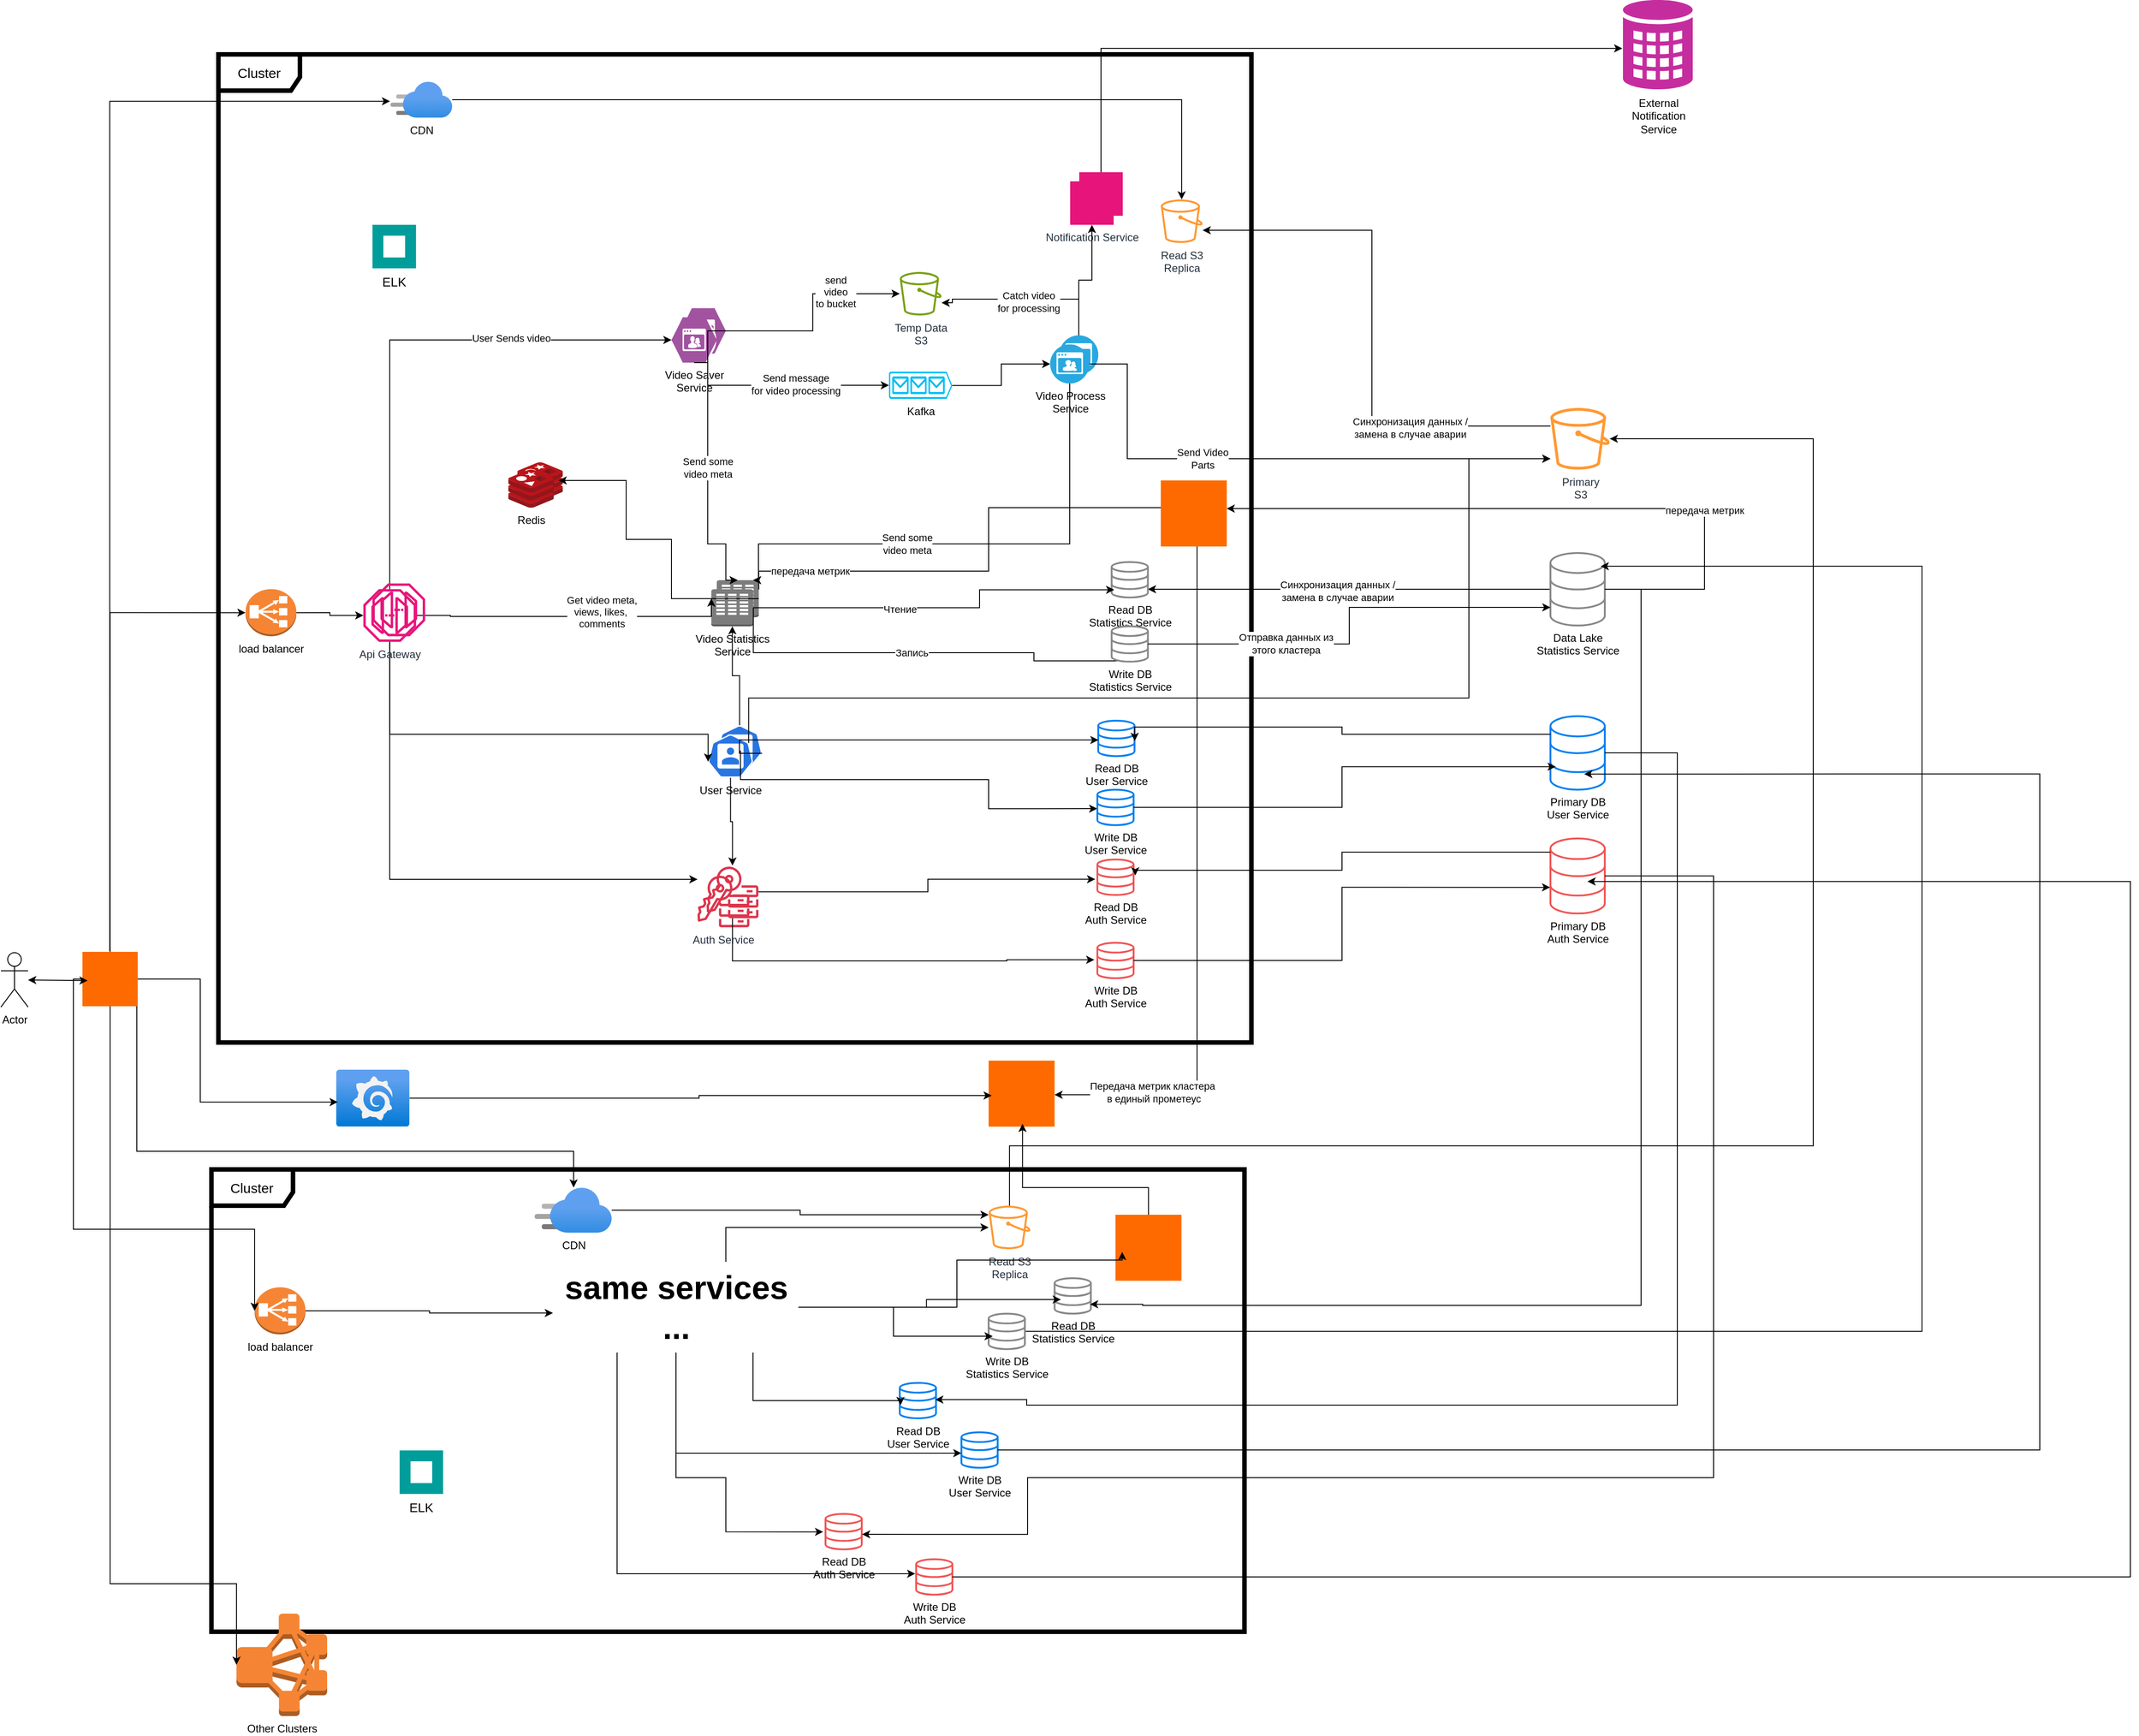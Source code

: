 <mxfile version="28.0.7">
  <diagram name="Страница — 1" id="zVwfzDORoOM-FTjkSdzJ">
    <mxGraphModel dx="2469" dy="2402" grid="1" gridSize="10" guides="1" tooltips="1" connect="1" arrows="1" fold="1" page="1" pageScale="1" pageWidth="827" pageHeight="1169" math="0" shadow="0">
      <root>
        <mxCell id="0" />
        <mxCell id="1" parent="0" />
        <mxCell id="ivQptXM1TXExOYF5JyEC-1" value="Actor" style="shape=umlActor;verticalLabelPosition=bottom;verticalAlign=top;html=1;outlineConnect=0;" parent="1" vertex="1">
          <mxGeometry x="-260" y="820.92" width="30" height="60" as="geometry" />
        </mxCell>
        <mxCell id="6tGMRK2spo7_5NMBX7Hg-120" style="edgeStyle=orthogonalEdgeStyle;rounded=0;orthogonalLoop=1;jettySize=auto;html=1;" parent="1" source="ivQptXM1TXExOYF5JyEC-2" target="6tGMRK2spo7_5NMBX7Hg-119" edge="1">
          <mxGeometry relative="1" as="geometry">
            <Array as="points">
              <mxPoint x="-110" y="1040" />
              <mxPoint x="372" y="1040" />
            </Array>
          </mxGeometry>
        </mxCell>
        <mxCell id="ivQptXM1TXExOYF5JyEC-2" value="" style="points=[];aspect=fixed;html=1;align=center;shadow=0;dashed=0;fillColor=#FF6A00;strokeColor=none;shape=mxgraph.alibaba_cloud.dns_domain_name_system;" parent="1" vertex="1">
          <mxGeometry x="-170" y="820" width="60.98" height="60" as="geometry" />
        </mxCell>
        <mxCell id="ivQptXM1TXExOYF5JyEC-3" value="" style="endArrow=classic;startArrow=classic;html=1;rounded=0;entryX=0.094;entryY=0.529;entryDx=0;entryDy=0;entryPerimeter=0;" parent="1" source="ivQptXM1TXExOYF5JyEC-1" target="ivQptXM1TXExOYF5JyEC-2" edge="1">
          <mxGeometry width="50" height="50" relative="1" as="geometry">
            <mxPoint x="252" y="919.09" as="sourcePoint" />
            <mxPoint x="302" y="869.09" as="targetPoint" />
          </mxGeometry>
        </mxCell>
        <mxCell id="ivQptXM1TXExOYF5JyEC-10" value="" style="group" parent="1" vertex="1" connectable="0">
          <mxGeometry x="480" y="110" width="60" height="60" as="geometry" />
        </mxCell>
        <mxCell id="ivQptXM1TXExOYF5JyEC-8" value="" style="verticalLabelPosition=bottom;sketch=0;html=1;fillColor=#A153A0;strokeColor=#ffffff;verticalAlign=top;align=center;points=[[0,0.5,0],[0.125,0.25,0],[0.25,0,0],[0.5,0,0],[0.75,0,0],[0.875,0.25,0],[1,0.5,0],[0.875,0.75,0],[0.75,1,0],[0.5,1,0],[0.125,0.75,0]];pointerEvents=1;shape=mxgraph.cisco_safe.compositeIcon;bgIcon=ellipse;resIcon=mxgraph.cisco_safe.design.video_endpoint;container=0;" parent="ivQptXM1TXExOYF5JyEC-10" vertex="1">
          <mxGeometry x="10" width="50" height="50" as="geometry" />
        </mxCell>
        <mxCell id="ivQptXM1TXExOYF5JyEC-6" value="Video Saver&lt;div&gt;Service&lt;/div&gt;" style="verticalLabelPosition=bottom;sketch=0;html=1;fillColor=#A153A0;strokeColor=#ffffff;verticalAlign=top;align=center;points=[[0,0.5,0],[0.125,0.25,0],[0.25,0,0],[0.5,0,0],[0.75,0,0],[0.875,0.25,0],[1,0.5,0],[0.875,0.75,0],[0.75,1,0],[0.5,1,0],[0.125,0.75,0]];pointerEvents=1;shape=mxgraph.cisco_safe.compositeIcon;bgIcon=ellipse;resIcon=mxgraph.cisco_safe.design.video_endpoint;container=0;" parent="ivQptXM1TXExOYF5JyEC-10" vertex="1">
          <mxGeometry y="10" width="50" height="50" as="geometry" />
        </mxCell>
        <mxCell id="ivQptXM1TXExOYF5JyEC-11" value="Temp Data&lt;div&gt;S3&lt;/div&gt;" style="sketch=0;outlineConnect=0;fontColor=#232F3E;gradientColor=none;fillColor=#7AA116;strokeColor=none;dashed=0;verticalLabelPosition=bottom;verticalAlign=top;align=center;html=1;fontSize=12;fontStyle=0;aspect=fixed;pointerEvents=1;shape=mxgraph.aws4.bucket;" parent="1" vertex="1">
          <mxGeometry x="731.92" y="70" width="46.15" height="48" as="geometry" />
        </mxCell>
        <mxCell id="ivQptXM1TXExOYF5JyEC-12" style="edgeStyle=orthogonalEdgeStyle;rounded=0;orthogonalLoop=1;jettySize=auto;html=1;entryX=0;entryY=0.5;entryDx=0;entryDy=0;entryPerimeter=0;" parent="1" source="6tGMRK2spo7_5NMBX7Hg-89" target="ivQptXM1TXExOYF5JyEC-6" edge="1">
          <mxGeometry relative="1" as="geometry">
            <Array as="points">
              <mxPoint x="169" y="145" />
            </Array>
          </mxGeometry>
        </mxCell>
        <mxCell id="6tGMRK2spo7_5NMBX7Hg-35" value="User Sends video" style="edgeLabel;html=1;align=center;verticalAlign=middle;resizable=0;points=[];" parent="ivQptXM1TXExOYF5JyEC-12" vertex="1" connectable="0">
          <mxGeometry x="0.393" y="2" relative="1" as="geometry">
            <mxPoint as="offset" />
          </mxGeometry>
        </mxCell>
        <mxCell id="ivQptXM1TXExOYF5JyEC-14" style="edgeStyle=orthogonalEdgeStyle;rounded=0;orthogonalLoop=1;jettySize=auto;html=1;exitX=1;exitY=0.5;exitDx=0;exitDy=0;exitPerimeter=0;" parent="1" source="ivQptXM1TXExOYF5JyEC-8" target="ivQptXM1TXExOYF5JyEC-11" edge="1">
          <mxGeometry relative="1" as="geometry" />
        </mxCell>
        <mxCell id="6tGMRK2spo7_5NMBX7Hg-36" value="send&lt;div&gt;video&lt;/div&gt;&lt;div&gt;to bucket&lt;/div&gt;" style="edgeLabel;html=1;align=center;verticalAlign=middle;resizable=0;points=[];" parent="ivQptXM1TXExOYF5JyEC-14" vertex="1" connectable="0">
          <mxGeometry x="0.387" y="2" relative="1" as="geometry">
            <mxPoint as="offset" />
          </mxGeometry>
        </mxCell>
        <mxCell id="6tGMRK2spo7_5NMBX7Hg-21" value="" style="edgeStyle=orthogonalEdgeStyle;rounded=0;orthogonalLoop=1;jettySize=auto;html=1;" parent="1" source="ivQptXM1TXExOYF5JyEC-15" target="ivQptXM1TXExOYF5JyEC-33" edge="1">
          <mxGeometry relative="1" as="geometry" />
        </mxCell>
        <mxCell id="ivQptXM1TXExOYF5JyEC-15" value="CDN" style="image;aspect=fixed;html=1;points=[];align=center;fontSize=12;image=img/lib/azure2/networking/CDN_Profiles.svg;" parent="1" vertex="1">
          <mxGeometry x="170" y="-140" width="68" height="40" as="geometry" />
        </mxCell>
        <mxCell id="ivQptXM1TXExOYF5JyEC-23" value="" style="group" parent="1" vertex="1" connectable="0">
          <mxGeometry x="898" y="140" width="53" height="53" as="geometry" />
        </mxCell>
        <mxCell id="ivQptXM1TXExOYF5JyEC-21" value="" style="fillColor=#28A8E0;verticalLabelPosition=bottom;sketch=0;html=1;strokeColor=#ffffff;verticalAlign=top;align=center;points=[[0.145,0.145,0],[0.5,0,0],[0.855,0.145,0],[1,0.5,0],[0.855,0.855,0],[0.5,1,0],[0.145,0.855,0],[0,0.5,0]];pointerEvents=1;shape=mxgraph.cisco_safe.compositeIcon;bgIcon=ellipse;resIcon=mxgraph.cisco_safe.capability.video;" parent="ivQptXM1TXExOYF5JyEC-23" vertex="1">
          <mxGeometry x="10" width="43" height="43" as="geometry" />
        </mxCell>
        <mxCell id="ivQptXM1TXExOYF5JyEC-22" value="Video Process&lt;div&gt;Service&lt;/div&gt;" style="fillColor=#28A8E0;verticalLabelPosition=bottom;sketch=0;html=1;strokeColor=#ffffff;verticalAlign=top;align=center;points=[[0.145,0.145,0],[0.5,0,0],[0.855,0.145,0],[1,0.5,0],[0.855,0.855,0],[0.5,1,0],[0.145,0.855,0],[0,0.5,0]];pointerEvents=1;shape=mxgraph.cisco_safe.compositeIcon;bgIcon=ellipse;resIcon=mxgraph.cisco_safe.capability.video;" parent="ivQptXM1TXExOYF5JyEC-23" vertex="1">
          <mxGeometry y="10" width="43" height="43" as="geometry" />
        </mxCell>
        <mxCell id="ivQptXM1TXExOYF5JyEC-24" style="edgeStyle=orthogonalEdgeStyle;rounded=0;orthogonalLoop=1;jettySize=auto;html=1;exitX=0.5;exitY=0;exitDx=0;exitDy=0;exitPerimeter=0;" parent="1" source="ivQptXM1TXExOYF5JyEC-21" target="ivQptXM1TXExOYF5JyEC-11" edge="1">
          <mxGeometry relative="1" as="geometry">
            <Array as="points">
              <mxPoint x="930" y="100" />
              <mxPoint x="790" y="100" />
              <mxPoint x="790" y="104" />
            </Array>
          </mxGeometry>
        </mxCell>
        <mxCell id="6tGMRK2spo7_5NMBX7Hg-39" value="Catch video&lt;div&gt;for processing&lt;/div&gt;" style="edgeLabel;html=1;align=center;verticalAlign=middle;resizable=0;points=[];" parent="ivQptXM1TXExOYF5JyEC-24" vertex="1" connectable="0">
          <mxGeometry x="0.022" y="3" relative="1" as="geometry">
            <mxPoint x="4" as="offset" />
          </mxGeometry>
        </mxCell>
        <mxCell id="ivQptXM1TXExOYF5JyEC-30" value="Kafka" style="verticalLabelPosition=bottom;html=1;verticalAlign=top;align=center;strokeColor=none;fillColor=#00BEF2;shape=mxgraph.azure.queue_generic;pointerEvents=1;" parent="1" vertex="1">
          <mxGeometry x="720" y="180" width="70" height="30" as="geometry" />
        </mxCell>
        <mxCell id="ivQptXM1TXExOYF5JyEC-31" style="edgeStyle=orthogonalEdgeStyle;rounded=0;orthogonalLoop=1;jettySize=auto;html=1;exitX=1;exitY=0.5;exitDx=0;exitDy=0;exitPerimeter=0;entryX=0;entryY=0.5;entryDx=0;entryDy=0;entryPerimeter=0;" parent="1" source="ivQptXM1TXExOYF5JyEC-8" target="ivQptXM1TXExOYF5JyEC-30" edge="1">
          <mxGeometry relative="1" as="geometry">
            <Array as="points">
              <mxPoint x="520" y="135" />
              <mxPoint x="520" y="195" />
            </Array>
          </mxGeometry>
        </mxCell>
        <mxCell id="6tGMRK2spo7_5NMBX7Hg-38" value="Send message&lt;div&gt;for video processing&lt;/div&gt;" style="edgeLabel;html=1;align=center;verticalAlign=middle;resizable=0;points=[];" parent="ivQptXM1TXExOYF5JyEC-31" vertex="1" connectable="0">
          <mxGeometry x="0.265" y="1" relative="1" as="geometry">
            <mxPoint as="offset" />
          </mxGeometry>
        </mxCell>
        <mxCell id="6tGMRK2spo7_5NMBX7Hg-4" value="" style="edgeStyle=orthogonalEdgeStyle;rounded=0;orthogonalLoop=1;jettySize=auto;html=1;" parent="1" source="ivQptXM1TXExOYF5JyEC-25" target="ivQptXM1TXExOYF5JyEC-33" edge="1">
          <mxGeometry relative="1" as="geometry">
            <Array as="points">
              <mxPoint x="1253" y="240" />
              <mxPoint x="1253" y="24" />
            </Array>
          </mxGeometry>
        </mxCell>
        <mxCell id="6tGMRK2spo7_5NMBX7Hg-61" value="Синхронизация данных /&lt;div&gt;замена в случае аварии&lt;/div&gt;" style="edgeLabel;html=1;align=center;verticalAlign=middle;resizable=0;points=[];" parent="6tGMRK2spo7_5NMBX7Hg-4" vertex="1" connectable="0">
          <mxGeometry x="-0.481" y="2" relative="1" as="geometry">
            <mxPoint as="offset" />
          </mxGeometry>
        </mxCell>
        <mxCell id="ivQptXM1TXExOYF5JyEC-25" value="Primary&lt;div&gt;S3&lt;/div&gt;" style="sketch=0;outlineConnect=0;fontColor=#232F3E;gradientColor=none;fillColor=#FF9933;strokeColor=none;dashed=0;verticalLabelPosition=bottom;verticalAlign=top;align=center;html=1;fontSize=12;fontStyle=0;aspect=fixed;pointerEvents=1;shape=mxgraph.aws4.bucket;" parent="1" vertex="1">
          <mxGeometry x="1450" y="220" width="65.38" height="68" as="geometry" />
        </mxCell>
        <mxCell id="6tGMRK2spo7_5NMBX7Hg-2" style="edgeStyle=orthogonalEdgeStyle;rounded=0;orthogonalLoop=1;jettySize=auto;html=1;exitX=1;exitY=0.5;exitDx=0;exitDy=0;exitPerimeter=0;" parent="1" source="ivQptXM1TXExOYF5JyEC-22" target="ivQptXM1TXExOYF5JyEC-25" edge="1">
          <mxGeometry relative="1" as="geometry">
            <Array as="points">
              <mxPoint x="983" y="172" />
              <mxPoint x="983" y="276" />
            </Array>
          </mxGeometry>
        </mxCell>
        <mxCell id="6tGMRK2spo7_5NMBX7Hg-56" value="Send Video&lt;div&gt;Parts&lt;/div&gt;" style="edgeLabel;html=1;align=center;verticalAlign=middle;resizable=0;points=[];" parent="6tGMRK2spo7_5NMBX7Hg-2" vertex="1" connectable="0">
          <mxGeometry x="-0.252" y="-1" relative="1" as="geometry">
            <mxPoint y="-1" as="offset" />
          </mxGeometry>
        </mxCell>
        <mxCell id="ivQptXM1TXExOYF5JyEC-33" value="Read S3&lt;div&gt;Replica&lt;/div&gt;" style="sketch=0;outlineConnect=0;fontColor=#232F3E;gradientColor=none;fillColor=#FF9933;strokeColor=none;dashed=0;verticalLabelPosition=bottom;verticalAlign=top;align=center;html=1;fontSize=12;fontStyle=0;aspect=fixed;pointerEvents=1;shape=mxgraph.aws4.bucket;" parent="1" vertex="1">
          <mxGeometry x="1020.0" y="-9.999" width="46.15" height="48" as="geometry" />
        </mxCell>
        <mxCell id="6tGMRK2spo7_5NMBX7Hg-34" style="edgeStyle=orthogonalEdgeStyle;rounded=0;orthogonalLoop=1;jettySize=auto;html=1;" parent="1" source="6tGMRK2spo7_5NMBX7Hg-89" target="6tGMRK2spo7_5NMBX7Hg-31" edge="1">
          <mxGeometry relative="1" as="geometry">
            <Array as="points">
              <mxPoint x="169" y="740" />
            </Array>
          </mxGeometry>
        </mxCell>
        <mxCell id="6tGMRK2spo7_5NMBX7Hg-93" style="edgeStyle=orthogonalEdgeStyle;rounded=0;orthogonalLoop=1;jettySize=auto;html=1;exitX=1;exitY=0.5;exitDx=0;exitDy=0;exitPerimeter=0;" parent="1" source="ivQptXM1TXExOYF5JyEC-4" target="6tGMRK2spo7_5NMBX7Hg-89" edge="1">
          <mxGeometry relative="1" as="geometry" />
        </mxCell>
        <mxCell id="ivQptXM1TXExOYF5JyEC-4" value="load balancer" style="outlineConnect=0;dashed=0;verticalLabelPosition=bottom;verticalAlign=top;align=center;html=1;shape=mxgraph.aws3.classic_load_balancer;fillColor=#F58534;gradientColor=none;" parent="1" vertex="1">
          <mxGeometry x="10" y="419.83" width="56.06" height="52" as="geometry" />
        </mxCell>
        <mxCell id="6tGMRK2spo7_5NMBX7Hg-10" value="" style="group" parent="1" vertex="1" connectable="0">
          <mxGeometry x="524.01" y="410" width="52.33" height="50.82" as="geometry" />
        </mxCell>
        <mxCell id="6tGMRK2spo7_5NMBX7Hg-9" value="" style="outlineConnect=0;dashed=0;verticalLabelPosition=bottom;verticalAlign=top;align=center;html=1;shape=mxgraph.aws3.corporate_data_center;fillColor=#7D7C7C;gradientColor=none;" parent="6tGMRK2spo7_5NMBX7Hg-10" vertex="1">
          <mxGeometry x="6" width="46.33" height="40.82" as="geometry" />
        </mxCell>
        <mxCell id="6tGMRK2spo7_5NMBX7Hg-8" value="Video Statistics&lt;div&gt;Service&lt;/div&gt;" style="outlineConnect=0;dashed=0;verticalLabelPosition=bottom;verticalAlign=top;align=center;html=1;shape=mxgraph.aws3.corporate_data_center;fillColor=#7D7C7C;gradientColor=none;" parent="6tGMRK2spo7_5NMBX7Hg-10" vertex="1">
          <mxGeometry y="10" width="46.33" height="40.82" as="geometry" />
        </mxCell>
        <mxCell id="6tGMRK2spo7_5NMBX7Hg-14" value="" style="group" parent="1" vertex="1" connectable="0">
          <mxGeometry x="920" y="-40" width="58" height="58" as="geometry" />
        </mxCell>
        <mxCell id="6tGMRK2spo7_5NMBX7Hg-13" value="" style="sketch=0;points=[[0,0,0],[0.25,0,0],[0.5,0,0],[0.75,0,0],[1,0,0],[0,1,0],[0.25,1,0],[0.5,1,0],[0.75,1,0],[1,1,0],[0,0.25,0],[0,0.5,0],[0,0.75,0],[1,0.25,0],[1,0.5,0],[1,0.75,0]];points=[[0,0,0],[0.25,0,0],[0.5,0,0],[0.75,0,0],[1,0,0],[0,1,0],[0.25,1,0],[0.5,1,0],[0.75,1,0],[1,1,0],[0,0.25,0],[0,0.5,0],[0,0.75,0],[1,0.25,0],[1,0.5,0],[1,0.75,0]];outlineConnect=0;fontColor=#232F3E;fillColor=#E7157B;strokeColor=#ffffff;dashed=0;verticalLabelPosition=bottom;verticalAlign=top;align=center;html=1;fontSize=12;fontStyle=0;aspect=fixed;shape=mxgraph.aws4.resourceIcon;resIcon=mxgraph.aws4.user_notifications;" parent="6tGMRK2spo7_5NMBX7Hg-14" vertex="1">
          <mxGeometry x="10" width="48" height="48" as="geometry" />
        </mxCell>
        <mxCell id="6tGMRK2spo7_5NMBX7Hg-11" value="Notification Service" style="sketch=0;points=[[0,0,0],[0.25,0,0],[0.5,0,0],[0.75,0,0],[1,0,0],[0,1,0],[0.25,1,0],[0.5,1,0],[0.75,1,0],[1,1,0],[0,0.25,0],[0,0.5,0],[0,0.75,0],[1,0.25,0],[1,0.5,0],[1,0.75,0]];points=[[0,0,0],[0.25,0,0],[0.5,0,0],[0.75,0,0],[1,0,0],[0,1,0],[0.25,1,0],[0.5,1,0],[0.75,1,0],[1,1,0],[0,0.25,0],[0,0.5,0],[0,0.75,0],[1,0.25,0],[1,0.5,0],[1,0.75,0]];outlineConnect=0;fontColor=#232F3E;fillColor=#E7157B;strokeColor=#ffffff;dashed=0;verticalLabelPosition=bottom;verticalAlign=top;align=center;html=1;fontSize=12;fontStyle=0;aspect=fixed;shape=mxgraph.aws4.resourceIcon;resIcon=mxgraph.aws4.user_notifications;" parent="6tGMRK2spo7_5NMBX7Hg-14" vertex="1">
          <mxGeometry y="10" width="48" height="48" as="geometry" />
        </mxCell>
        <mxCell id="6tGMRK2spo7_5NMBX7Hg-17" value="" style="group" parent="1" vertex="1" connectable="0">
          <mxGeometry x="520.17" y="570" width="60" height="58" as="geometry" />
        </mxCell>
        <mxCell id="6tGMRK2spo7_5NMBX7Hg-15" value="" style="aspect=fixed;sketch=0;html=1;dashed=0;whitespace=wrap;verticalLabelPosition=bottom;verticalAlign=top;fillColor=#2875E2;strokeColor=#ffffff;points=[[0.005,0.63,0],[0.1,0.2,0],[0.9,0.2,0],[0.5,0,0],[0.995,0.63,0],[0.72,0.99,0],[0.5,1,0],[0.28,0.99,0]];shape=mxgraph.kubernetes.icon2;prIcon=user" parent="6tGMRK2spo7_5NMBX7Hg-17" vertex="1">
          <mxGeometry x="10" width="50" height="48" as="geometry" />
        </mxCell>
        <mxCell id="6tGMRK2spo7_5NMBX7Hg-16" value="User Service" style="aspect=fixed;sketch=0;html=1;dashed=0;whitespace=wrap;verticalLabelPosition=bottom;verticalAlign=top;fillColor=#2875E2;strokeColor=#ffffff;points=[[0.005,0.63,0],[0.1,0.2,0],[0.9,0.2,0],[0.5,0,0],[0.995,0.63,0],[0.72,0.99,0],[0.5,1,0],[0.28,0.99,0]];shape=mxgraph.kubernetes.icon2;prIcon=user" parent="6tGMRK2spo7_5NMBX7Hg-17" vertex="1">
          <mxGeometry y="10" width="50" height="48" as="geometry" />
        </mxCell>
        <mxCell id="6tGMRK2spo7_5NMBX7Hg-18" style="edgeStyle=orthogonalEdgeStyle;rounded=0;orthogonalLoop=1;jettySize=auto;html=1;entryX=0;entryY=0.25;entryDx=0;entryDy=0;entryPerimeter=0;" parent="1" source="6tGMRK2spo7_5NMBX7Hg-89" target="6tGMRK2spo7_5NMBX7Hg-8" edge="1">
          <mxGeometry relative="1" as="geometry">
            <mxPoint x="200" y="390" as="sourcePoint" />
            <mxPoint x="508.34" y="378.9" as="targetPoint" />
            <Array as="points">
              <mxPoint x="236" y="449" />
              <mxPoint x="236" y="450" />
              <mxPoint x="524" y="450" />
            </Array>
          </mxGeometry>
        </mxCell>
        <mxCell id="6tGMRK2spo7_5NMBX7Hg-41" value="Get video meta,&lt;div&gt;views,&amp;nbsp;&lt;span style=&quot;background-color: light-dark(#ffffff, var(--ge-dark-color, #121212)); color: light-dark(rgb(0, 0, 0), rgb(255, 255, 255));&quot;&gt;likes,&amp;nbsp;&lt;/span&gt;&lt;/div&gt;&lt;div&gt;&lt;span style=&quot;background-color: light-dark(#ffffff, var(--ge-dark-color, #121212)); color: light-dark(rgb(0, 0, 0), rgb(255, 255, 255));&quot;&gt;comments&lt;/span&gt;&lt;/div&gt;" style="edgeLabel;html=1;align=center;verticalAlign=middle;resizable=0;points=[];" parent="6tGMRK2spo7_5NMBX7Hg-18" vertex="1" connectable="0">
          <mxGeometry x="-0.439" relative="1" as="geometry">
            <mxPoint x="108" y="-5" as="offset" />
          </mxGeometry>
        </mxCell>
        <mxCell id="6tGMRK2spo7_5NMBX7Hg-28" style="edgeStyle=orthogonalEdgeStyle;rounded=0;orthogonalLoop=1;jettySize=auto;html=1;exitX=0.5;exitY=1;exitDx=0;exitDy=0;exitPerimeter=0;entryX=0.5;entryY=0;entryDx=0;entryDy=0;entryPerimeter=0;" parent="1" source="ivQptXM1TXExOYF5JyEC-6" target="6tGMRK2spo7_5NMBX7Hg-9" edge="1">
          <mxGeometry relative="1" as="geometry">
            <Array as="points">
              <mxPoint x="520" y="170" />
              <mxPoint x="520" y="370" />
              <mxPoint x="540" y="370" />
              <mxPoint x="540" y="410" />
            </Array>
          </mxGeometry>
        </mxCell>
        <mxCell id="6tGMRK2spo7_5NMBX7Hg-40" value="Send some&lt;div&gt;video meta&lt;/div&gt;" style="edgeLabel;html=1;align=center;verticalAlign=middle;resizable=0;points=[];" parent="6tGMRK2spo7_5NMBX7Hg-28" vertex="1" connectable="0">
          <mxGeometry x="-0.09" relative="1" as="geometry">
            <mxPoint as="offset" />
          </mxGeometry>
        </mxCell>
        <mxCell id="6tGMRK2spo7_5NMBX7Hg-29" value="Send some&lt;div&gt;video meta&lt;/div&gt;" style="edgeStyle=orthogonalEdgeStyle;rounded=0;orthogonalLoop=1;jettySize=auto;html=1;exitX=0.5;exitY=1;exitDx=0;exitDy=0;exitPerimeter=0;" parent="1" source="ivQptXM1TXExOYF5JyEC-22" edge="1">
          <mxGeometry x="0.259" relative="1" as="geometry">
            <mxPoint x="570" y="410" as="targetPoint" />
            <Array as="points">
              <mxPoint x="920" y="370" />
              <mxPoint x="576" y="370" />
              <mxPoint x="576" y="410" />
            </Array>
            <mxPoint as="offset" />
          </mxGeometry>
        </mxCell>
        <mxCell id="6tGMRK2spo7_5NMBX7Hg-33" value="" style="group" parent="1" vertex="1" connectable="0">
          <mxGeometry x="508.34" y="724.82" width="68" height="68" as="geometry" />
        </mxCell>
        <mxCell id="6tGMRK2spo7_5NMBX7Hg-32" value="" style="sketch=0;outlineConnect=0;fontColor=#232F3E;gradientColor=none;fillColor=#DD344C;strokeColor=none;dashed=0;verticalLabelPosition=bottom;verticalAlign=top;align=center;html=1;fontSize=12;fontStyle=0;aspect=fixed;pointerEvents=1;shape=mxgraph.aws4.key_management_service_external_key_store;" parent="6tGMRK2spo7_5NMBX7Hg-33" vertex="1">
          <mxGeometry x="10" width="58" height="58" as="geometry" />
        </mxCell>
        <mxCell id="6tGMRK2spo7_5NMBX7Hg-31" value="Auth Service" style="sketch=0;outlineConnect=0;fontColor=#232F3E;gradientColor=none;fillColor=#DD344C;strokeColor=none;dashed=0;verticalLabelPosition=bottom;verticalAlign=top;align=center;html=1;fontSize=12;fontStyle=0;aspect=fixed;pointerEvents=1;shape=mxgraph.aws4.key_management_service_external_key_store;" parent="6tGMRK2spo7_5NMBX7Hg-33" vertex="1">
          <mxGeometry y="10" width="58" height="58" as="geometry" />
        </mxCell>
        <mxCell id="6tGMRK2spo7_5NMBX7Hg-37" style="edgeStyle=orthogonalEdgeStyle;rounded=0;orthogonalLoop=1;jettySize=auto;html=1;exitX=1;exitY=0.51;exitDx=0;exitDy=0;exitPerimeter=0;entryX=0;entryY=0.5;entryDx=0;entryDy=0;entryPerimeter=0;" parent="1" source="ivQptXM1TXExOYF5JyEC-30" target="ivQptXM1TXExOYF5JyEC-22" edge="1">
          <mxGeometry relative="1" as="geometry" />
        </mxCell>
        <mxCell id="6tGMRK2spo7_5NMBX7Hg-45" value="" style="group" parent="1" vertex="1" connectable="0">
          <mxGeometry x="300.0" y="280" width="60" height="50" as="geometry" />
        </mxCell>
        <mxCell id="6tGMRK2spo7_5NMBX7Hg-43" value="" style="image;sketch=0;aspect=fixed;html=1;points=[];align=center;fontSize=12;image=img/lib/mscae/Cache_Redis_Product.svg;" parent="6tGMRK2spo7_5NMBX7Hg-45" vertex="1">
          <mxGeometry x="10" width="50" height="42" as="geometry" />
        </mxCell>
        <mxCell id="6tGMRK2spo7_5NMBX7Hg-44" value="Redis" style="image;sketch=0;aspect=fixed;html=1;points=[];align=center;fontSize=12;image=img/lib/mscae/Cache_Redis_Product.svg;" parent="6tGMRK2spo7_5NMBX7Hg-45" vertex="1">
          <mxGeometry y="8" width="50" height="42" as="geometry" />
        </mxCell>
        <mxCell id="6tGMRK2spo7_5NMBX7Hg-46" style="edgeStyle=orthogonalEdgeStyle;rounded=0;orthogonalLoop=1;jettySize=auto;html=1;exitX=1;exitY=0.5;exitDx=0;exitDy=0;exitPerimeter=0;entryX=0.908;entryY=0.482;entryDx=0;entryDy=0;entryPerimeter=0;" parent="1" source="6tGMRK2spo7_5NMBX7Hg-9" target="6tGMRK2spo7_5NMBX7Hg-43" edge="1">
          <mxGeometry relative="1" as="geometry">
            <Array as="points">
              <mxPoint x="480" y="430" />
              <mxPoint x="480" y="365" />
              <mxPoint x="430" y="365" />
              <mxPoint x="430" y="300" />
              <mxPoint x="355" y="300" />
            </Array>
          </mxGeometry>
        </mxCell>
        <mxCell id="6tGMRK2spo7_5NMBX7Hg-48" value="External&lt;div&gt;Notification&lt;/div&gt;&lt;div&gt;Service&lt;/div&gt;" style="sketch=0;html=1;aspect=fixed;strokeColor=none;shadow=0;align=center;fillColor=#C52D9E;verticalAlign=top;labelPosition=center;verticalLabelPosition=bottom;shape=mxgraph.gcp2.external_data_center" parent="1" vertex="1">
          <mxGeometry x="1530" y="-230" width="77" height="100" as="geometry" />
        </mxCell>
        <mxCell id="6tGMRK2spo7_5NMBX7Hg-49" style="edgeStyle=orthogonalEdgeStyle;rounded=0;orthogonalLoop=1;jettySize=auto;html=1;exitX=0.5;exitY=0;exitDx=0;exitDy=0;exitPerimeter=0;entryX=-0.01;entryY=0.534;entryDx=0;entryDy=0;entryPerimeter=0;" parent="1" source="6tGMRK2spo7_5NMBX7Hg-13" target="6tGMRK2spo7_5NMBX7Hg-48" edge="1">
          <mxGeometry relative="1" as="geometry" />
        </mxCell>
        <mxCell id="6tGMRK2spo7_5NMBX7Hg-54" style="edgeStyle=orthogonalEdgeStyle;rounded=0;orthogonalLoop=1;jettySize=auto;html=1;exitX=0.9;exitY=0.2;exitDx=0;exitDy=0;exitPerimeter=0;" parent="1" source="6tGMRK2spo7_5NMBX7Hg-16" target="ivQptXM1TXExOYF5JyEC-25" edge="1">
          <mxGeometry relative="1" as="geometry">
            <Array as="points">
              <mxPoint x="565" y="540" />
              <mxPoint x="1360" y="540" />
              <mxPoint x="1360" y="276" />
            </Array>
          </mxGeometry>
        </mxCell>
        <mxCell id="6tGMRK2spo7_5NMBX7Hg-57" value="Primary DB&lt;div&gt;&lt;span style=&quot;background-color: light-dark(rgb(255, 255, 255), rgb(18, 18, 18)); color: light-dark(rgb(0, 0, 0), rgb(255, 255, 255));&quot;&gt;User Service&lt;/span&gt;&lt;/div&gt;" style="html=1;verticalLabelPosition=bottom;align=center;labelBackgroundColor=#ffffff;verticalAlign=top;strokeWidth=2;strokeColor=#0080F0;shadow=0;dashed=0;shape=mxgraph.ios7.icons.data;" parent="1" vertex="1">
          <mxGeometry x="1450" y="560" width="60" height="81.1" as="geometry" />
        </mxCell>
        <mxCell id="6tGMRK2spo7_5NMBX7Hg-60" value="Read DB&lt;div&gt;User Service&lt;/div&gt;" style="html=1;verticalLabelPosition=bottom;align=center;labelBackgroundColor=#ffffff;verticalAlign=top;strokeWidth=2;strokeColor=#0080F0;shadow=0;dashed=0;shape=mxgraph.ios7.icons.data;" parent="1" vertex="1">
          <mxGeometry x="951" y="565" width="40" height="39.1" as="geometry" />
        </mxCell>
        <mxCell id="6tGMRK2spo7_5NMBX7Hg-72" value="" style="edgeStyle=orthogonalEdgeStyle;rounded=0;orthogonalLoop=1;jettySize=auto;html=1;" parent="1" source="6tGMRK2spo7_5NMBX7Hg-64" target="6tGMRK2spo7_5NMBX7Hg-65" edge="1">
          <mxGeometry relative="1" as="geometry">
            <Array as="points">
              <mxPoint x="1340" y="420" />
              <mxPoint x="1340" y="420" />
            </Array>
          </mxGeometry>
        </mxCell>
        <mxCell id="6tGMRK2spo7_5NMBX7Hg-73" value="Синхронизация данных /&lt;div&gt;замена в случае аварии&lt;/div&gt;" style="edgeLabel;html=1;align=center;verticalAlign=middle;resizable=0;points=[];" parent="6tGMRK2spo7_5NMBX7Hg-72" vertex="1" connectable="0">
          <mxGeometry x="0.061" y="2" relative="1" as="geometry">
            <mxPoint as="offset" />
          </mxGeometry>
        </mxCell>
        <mxCell id="6tGMRK2spo7_5NMBX7Hg-64" value="Data Lake&lt;div&gt;Statistics Service&lt;/div&gt;" style="html=1;verticalLabelPosition=bottom;align=center;labelBackgroundColor=#ffffff;verticalAlign=top;strokeWidth=2;strokeColor=#888888;shadow=0;dashed=0;shape=mxgraph.ios7.icons.data;" parent="1" vertex="1">
          <mxGeometry x="1450" y="380" width="60" height="80" as="geometry" />
        </mxCell>
        <mxCell id="6tGMRK2spo7_5NMBX7Hg-65" value="Read DB&lt;div&gt;Statistics Service&lt;/div&gt;" style="html=1;verticalLabelPosition=bottom;align=center;labelBackgroundColor=#ffffff;verticalAlign=top;strokeWidth=2;strokeColor=#888888;shadow=0;dashed=0;shape=mxgraph.ios7.icons.data;" parent="1" vertex="1">
          <mxGeometry x="965.76" y="390" width="40" height="39.1" as="geometry" />
        </mxCell>
        <mxCell id="6tGMRK2spo7_5NMBX7Hg-66" value="Primary DB&lt;div&gt;&lt;span style=&quot;background-color: light-dark(rgb(255, 255, 255), rgb(18, 18, 18)); color: light-dark(rgb(0, 0, 0), rgb(255, 255, 255));&quot;&gt;Auth Service&lt;/span&gt;&lt;/div&gt;" style="html=1;verticalLabelPosition=bottom;align=center;labelBackgroundColor=#ffffff;verticalAlign=top;strokeWidth=2;strokeColor=#F05555;shadow=0;dashed=0;shape=mxgraph.ios7.icons.data;" parent="1" vertex="1">
          <mxGeometry x="1450" y="694.82" width="60" height="82.82" as="geometry" />
        </mxCell>
        <mxCell id="6tGMRK2spo7_5NMBX7Hg-47" style="edgeStyle=orthogonalEdgeStyle;rounded=0;orthogonalLoop=1;jettySize=auto;html=1;exitX=0.5;exitY=1;exitDx=0;exitDy=0;exitPerimeter=0;" parent="1" source="6tGMRK2spo7_5NMBX7Hg-16" target="6tGMRK2spo7_5NMBX7Hg-32" edge="1">
          <mxGeometry relative="1" as="geometry">
            <mxPoint x="555" y="500" as="targetPoint" />
          </mxGeometry>
        </mxCell>
        <mxCell id="6tGMRK2spo7_5NMBX7Hg-70" style="edgeStyle=orthogonalEdgeStyle;rounded=0;orthogonalLoop=1;jettySize=auto;html=1;exitX=1;exitY=0.5;exitDx=0;exitDy=0;exitPerimeter=0;entryX=0.072;entryY=0.783;entryDx=0;entryDy=0;entryPerimeter=0;" parent="1" source="6tGMRK2spo7_5NMBX7Hg-8" target="6tGMRK2spo7_5NMBX7Hg-65" edge="1">
          <mxGeometry relative="1" as="geometry">
            <Array as="points">
              <mxPoint x="820" y="440" />
              <mxPoint x="820" y="421" />
            </Array>
          </mxGeometry>
        </mxCell>
        <mxCell id="6tGMRK2spo7_5NMBX7Hg-74" value="Чтение" style="edgeLabel;html=1;align=center;verticalAlign=middle;resizable=0;points=[];" parent="6tGMRK2spo7_5NMBX7Hg-70" vertex="1" connectable="0">
          <mxGeometry x="-0.23" y="-1" relative="1" as="geometry">
            <mxPoint as="offset" />
          </mxGeometry>
        </mxCell>
        <mxCell id="6tGMRK2spo7_5NMBX7Hg-71" style="edgeStyle=orthogonalEdgeStyle;rounded=0;orthogonalLoop=1;jettySize=auto;html=1;exitX=1;exitY=0.5;exitDx=0;exitDy=0;exitPerimeter=0;entryX=0.344;entryY=0.684;entryDx=0;entryDy=0;entryPerimeter=0;" parent="1" source="6tGMRK2spo7_5NMBX7Hg-8" target="Cl7ddv3Pd11VFtuF2Uvl-21" edge="1">
          <mxGeometry relative="1" as="geometry">
            <Array as="points">
              <mxPoint x="570" y="490" />
              <mxPoint x="880" y="490" />
              <mxPoint x="880" y="499" />
            </Array>
          </mxGeometry>
        </mxCell>
        <mxCell id="6tGMRK2spo7_5NMBX7Hg-75" value="Запись" style="edgeLabel;html=1;align=center;verticalAlign=middle;resizable=0;points=[];" parent="6tGMRK2spo7_5NMBX7Hg-71" vertex="1" connectable="0">
          <mxGeometry x="-0.066" relative="1" as="geometry">
            <mxPoint as="offset" />
          </mxGeometry>
        </mxCell>
        <mxCell id="6tGMRK2spo7_5NMBX7Hg-76" style="edgeStyle=orthogonalEdgeStyle;rounded=0;orthogonalLoop=1;jettySize=auto;html=1;entryX=0.006;entryY=0.545;entryDx=0;entryDy=0;entryPerimeter=0;" parent="1" target="6tGMRK2spo7_5NMBX7Hg-60" edge="1">
          <mxGeometry relative="1" as="geometry">
            <mxPoint x="580" y="601" as="sourcePoint" />
            <Array as="points">
              <mxPoint x="555" y="601" />
            </Array>
          </mxGeometry>
        </mxCell>
        <mxCell id="6tGMRK2spo7_5NMBX7Hg-78" style="edgeStyle=orthogonalEdgeStyle;rounded=0;orthogonalLoop=1;jettySize=auto;html=1;exitX=0.72;exitY=0.99;exitDx=0;exitDy=0;exitPerimeter=0;entryX=-0.003;entryY=0.536;entryDx=0;entryDy=0;entryPerimeter=0;" parent="1" target="Cl7ddv3Pd11VFtuF2Uvl-23" edge="1">
          <mxGeometry relative="1" as="geometry">
            <mxPoint x="556.17" y="598.0" as="sourcePoint" />
            <mxPoint x="1410" y="610" as="targetPoint" />
            <Array as="points">
              <mxPoint x="556" y="630" />
              <mxPoint x="830" y="630" />
              <mxPoint x="830" y="662" />
            </Array>
          </mxGeometry>
        </mxCell>
        <mxCell id="6tGMRK2spo7_5NMBX7Hg-80" style="edgeStyle=orthogonalEdgeStyle;rounded=0;orthogonalLoop=1;jettySize=auto;html=1;entryX=1.006;entryY=0.572;entryDx=0;entryDy=0;entryPerimeter=0;" parent="1" source="6tGMRK2spo7_5NMBX7Hg-57" target="6tGMRK2spo7_5NMBX7Hg-60" edge="1">
          <mxGeometry relative="1" as="geometry">
            <Array as="points">
              <mxPoint x="1220" y="580" />
              <mxPoint x="1220" y="572" />
            </Array>
          </mxGeometry>
        </mxCell>
        <mxCell id="6tGMRK2spo7_5NMBX7Hg-82" value="Read DB&lt;div&gt;&lt;span style=&quot;background-color: light-dark(rgb(255, 255, 255), rgb(18, 18, 18)); color: light-dark(rgb(0, 0, 0), rgb(255, 255, 255));&quot;&gt;Auth Service&lt;/span&gt;&lt;/div&gt;" style="html=1;verticalLabelPosition=bottom;align=center;labelBackgroundColor=#ffffff;verticalAlign=top;strokeWidth=2;strokeColor=#F05555;shadow=0;dashed=0;shape=mxgraph.ios7.icons.data;" parent="1" vertex="1">
          <mxGeometry x="950" y="718.17" width="40" height="39.1" as="geometry" />
        </mxCell>
        <mxCell id="6tGMRK2spo7_5NMBX7Hg-83" style="edgeStyle=orthogonalEdgeStyle;rounded=0;orthogonalLoop=1;jettySize=auto;html=1;entryX=1.046;entryY=0.448;entryDx=0;entryDy=0;entryPerimeter=0;" parent="1" source="6tGMRK2spo7_5NMBX7Hg-66" target="6tGMRK2spo7_5NMBX7Hg-82" edge="1">
          <mxGeometry relative="1" as="geometry">
            <Array as="points">
              <mxPoint x="1220" y="710" />
              <mxPoint x="1220" y="730" />
              <mxPoint x="992" y="730" />
            </Array>
          </mxGeometry>
        </mxCell>
        <mxCell id="6tGMRK2spo7_5NMBX7Hg-85" style="edgeStyle=orthogonalEdgeStyle;rounded=0;orthogonalLoop=1;jettySize=auto;html=1;entryX=-0.084;entryY=0.481;entryDx=0;entryDy=0;entryPerimeter=0;" parent="1" source="6tGMRK2spo7_5NMBX7Hg-32" target="Cl7ddv3Pd11VFtuF2Uvl-26" edge="1">
          <mxGeometry relative="1" as="geometry">
            <mxPoint x="1400" y="740" as="targetPoint" />
            <Array as="points">
              <mxPoint x="547" y="830" />
              <mxPoint x="850" y="830" />
              <mxPoint x="850" y="829" />
            </Array>
          </mxGeometry>
        </mxCell>
        <mxCell id="6tGMRK2spo7_5NMBX7Hg-86" style="edgeStyle=orthogonalEdgeStyle;rounded=0;orthogonalLoop=1;jettySize=auto;html=1;entryX=-0.06;entryY=0.556;entryDx=0;entryDy=0;entryPerimeter=0;" parent="1" source="6tGMRK2spo7_5NMBX7Hg-32" target="6tGMRK2spo7_5NMBX7Hg-82" edge="1">
          <mxGeometry relative="1" as="geometry" />
        </mxCell>
        <mxCell id="6tGMRK2spo7_5NMBX7Hg-90" style="edgeStyle=orthogonalEdgeStyle;rounded=0;orthogonalLoop=1;jettySize=auto;html=1;entryX=0.005;entryY=0.63;entryDx=0;entryDy=0;entryPerimeter=0;" parent="1" source="6tGMRK2spo7_5NMBX7Hg-89" target="6tGMRK2spo7_5NMBX7Hg-16" edge="1">
          <mxGeometry relative="1" as="geometry">
            <Array as="points">
              <mxPoint x="169" y="580" />
            </Array>
          </mxGeometry>
        </mxCell>
        <mxCell id="6tGMRK2spo7_5NMBX7Hg-92" value="" style="group" parent="1" vertex="1" connectable="0">
          <mxGeometry x="140" y="413.66" width="68.17" height="64.34" as="geometry" />
        </mxCell>
        <mxCell id="6tGMRK2spo7_5NMBX7Hg-89" value="Api Gateway" style="sketch=0;outlineConnect=0;fontColor=#232F3E;gradientColor=none;fillColor=#E7157B;strokeColor=none;dashed=0;verticalLabelPosition=bottom;verticalAlign=top;align=center;html=1;fontSize=12;fontStyle=0;aspect=fixed;pointerEvents=1;shape=mxgraph.aws4.endpoint;" parent="6tGMRK2spo7_5NMBX7Hg-92" vertex="1">
          <mxGeometry y="6.17" width="58.17" height="58.17" as="geometry" />
        </mxCell>
        <mxCell id="6tGMRK2spo7_5NMBX7Hg-91" value="" style="sketch=0;outlineConnect=0;fontColor=#232F3E;gradientColor=none;fillColor=#E7157B;strokeColor=none;dashed=0;verticalLabelPosition=bottom;verticalAlign=top;align=center;html=1;fontSize=12;fontStyle=0;aspect=fixed;pointerEvents=1;shape=mxgraph.aws4.endpoint;" parent="6tGMRK2spo7_5NMBX7Hg-92" vertex="1">
          <mxGeometry x="10" width="58.17" height="58.17" as="geometry" />
        </mxCell>
        <mxCell id="6tGMRK2spo7_5NMBX7Hg-94" style="edgeStyle=orthogonalEdgeStyle;rounded=0;orthogonalLoop=1;jettySize=auto;html=1;entryX=0;entryY=0.5;entryDx=0;entryDy=0;entryPerimeter=0;" parent="1" source="ivQptXM1TXExOYF5JyEC-2" target="ivQptXM1TXExOYF5JyEC-4" edge="1">
          <mxGeometry relative="1" as="geometry">
            <Array as="points">
              <mxPoint x="-139" y="446" />
            </Array>
          </mxGeometry>
        </mxCell>
        <mxCell id="6tGMRK2spo7_5NMBX7Hg-95" style="edgeStyle=orthogonalEdgeStyle;rounded=0;orthogonalLoop=1;jettySize=auto;html=1;entryX=-0.008;entryY=0.543;entryDx=0;entryDy=0;entryPerimeter=0;exitX=0.494;exitY=-0.017;exitDx=0;exitDy=0;exitPerimeter=0;" parent="1" source="ivQptXM1TXExOYF5JyEC-2" target="ivQptXM1TXExOYF5JyEC-15" edge="1">
          <mxGeometry relative="1" as="geometry">
            <Array as="points">
              <mxPoint x="-140" y="-118" />
            </Array>
          </mxGeometry>
        </mxCell>
        <mxCell id="6tGMRK2spo7_5NMBX7Hg-96" style="edgeStyle=orthogonalEdgeStyle;rounded=0;orthogonalLoop=1;jettySize=auto;html=1;entryX=0.5;entryY=1;entryDx=0;entryDy=0;entryPerimeter=0;" parent="1" source="6tGMRK2spo7_5NMBX7Hg-15" target="6tGMRK2spo7_5NMBX7Hg-8" edge="1">
          <mxGeometry relative="1" as="geometry" />
        </mxCell>
        <mxCell id="6tGMRK2spo7_5NMBX7Hg-97" value="Cluster" style="shape=umlFrame;whiteSpace=wrap;html=1;pointerEvents=0;backgroundColor=#555555;strokeWidth=5;shadow=0;fontSize=15;width=90;height=40;" parent="1" vertex="1">
          <mxGeometry x="-20" y="-170" width="1140" height="1090" as="geometry" />
        </mxCell>
        <mxCell id="6tGMRK2spo7_5NMBX7Hg-99" value="Cluster" style="shape=umlFrame;whiteSpace=wrap;html=1;pointerEvents=0;backgroundColor=#555555;strokeWidth=5;shadow=0;fontSize=15;width=90;height=40;" parent="1" vertex="1">
          <mxGeometry x="-27.66" y="1060" width="1140" height="510" as="geometry" />
        </mxCell>
        <mxCell id="6tGMRK2spo7_5NMBX7Hg-100" value="load balancer" style="outlineConnect=0;dashed=0;verticalLabelPosition=bottom;verticalAlign=top;align=center;html=1;shape=mxgraph.aws3.classic_load_balancer;fillColor=#F58534;gradientColor=none;" parent="1" vertex="1">
          <mxGeometry x="20" y="1190" width="56.06" height="52" as="geometry" />
        </mxCell>
        <mxCell id="6tGMRK2spo7_5NMBX7Hg-107" style="edgeStyle=orthogonalEdgeStyle;rounded=0;orthogonalLoop=1;jettySize=auto;html=1;" parent="1" source="6tGMRK2spo7_5NMBX7Hg-101" target="6tGMRK2spo7_5NMBX7Hg-106" edge="1">
          <mxGeometry relative="1" as="geometry">
            <Array as="points">
              <mxPoint x="540" y="1124" />
            </Array>
          </mxGeometry>
        </mxCell>
        <mxCell id="6tGMRK2spo7_5NMBX7Hg-101" value="&lt;span style=&quot;font-size: 36px;&quot;&gt;&lt;b&gt;same services&lt;/b&gt;&lt;/span&gt;&lt;div&gt;&lt;span style=&quot;font-size: 36px;&quot;&gt;&lt;b&gt;...&lt;/b&gt;&lt;/span&gt;&lt;/div&gt;" style="text;html=1;align=center;verticalAlign=middle;resizable=0;points=[];autosize=1;strokeColor=none;fillColor=none;" parent="1" vertex="1">
          <mxGeometry x="350" y="1162" width="270" height="100" as="geometry" />
        </mxCell>
        <mxCell id="6tGMRK2spo7_5NMBX7Hg-102" style="edgeStyle=orthogonalEdgeStyle;rounded=0;orthogonalLoop=1;jettySize=auto;html=1;exitX=1;exitY=0.5;exitDx=0;exitDy=0;exitPerimeter=0;entryX=-0.003;entryY=0.564;entryDx=0;entryDy=0;entryPerimeter=0;" parent="1" source="6tGMRK2spo7_5NMBX7Hg-100" target="6tGMRK2spo7_5NMBX7Hg-101" edge="1">
          <mxGeometry relative="1" as="geometry" />
        </mxCell>
        <mxCell id="6tGMRK2spo7_5NMBX7Hg-103" value="Read DB&lt;div&gt;Statistics Service&lt;/div&gt;" style="html=1;verticalLabelPosition=bottom;align=center;labelBackgroundColor=#ffffff;verticalAlign=top;strokeWidth=2;strokeColor=#888888;shadow=0;dashed=0;shape=mxgraph.ios7.icons.data;" parent="1" vertex="1">
          <mxGeometry x="902.8" y="1180" width="40" height="39.1" as="geometry" />
        </mxCell>
        <mxCell id="6tGMRK2spo7_5NMBX7Hg-104" value="Read DB&lt;div&gt;User Service&lt;/div&gt;" style="html=1;verticalLabelPosition=bottom;align=center;labelBackgroundColor=#ffffff;verticalAlign=top;strokeWidth=2;strokeColor=#0080F0;shadow=0;dashed=0;shape=mxgraph.ios7.icons.data;" parent="1" vertex="1">
          <mxGeometry x="731.92" y="1295.45" width="40" height="39.1" as="geometry" />
        </mxCell>
        <mxCell id="6tGMRK2spo7_5NMBX7Hg-105" value="Read DB&lt;div&gt;&lt;span style=&quot;background-color: light-dark(rgb(255, 255, 255), rgb(18, 18, 18)); color: light-dark(rgb(0, 0, 0), rgb(255, 255, 255));&quot;&gt;Auth Service&lt;/span&gt;&lt;/div&gt;" style="html=1;verticalLabelPosition=bottom;align=center;labelBackgroundColor=#ffffff;verticalAlign=top;strokeWidth=2;strokeColor=#F05555;shadow=0;dashed=0;shape=mxgraph.ios7.icons.data;" parent="1" vertex="1">
          <mxGeometry x="650" y="1440" width="40" height="39.1" as="geometry" />
        </mxCell>
        <mxCell id="6tGMRK2spo7_5NMBX7Hg-114" style="edgeStyle=orthogonalEdgeStyle;rounded=0;orthogonalLoop=1;jettySize=auto;html=1;" parent="1" source="6tGMRK2spo7_5NMBX7Hg-106" target="ivQptXM1TXExOYF5JyEC-25" edge="1">
          <mxGeometry relative="1" as="geometry">
            <Array as="points">
              <mxPoint x="1740" y="1034" />
              <mxPoint x="1740" y="254" />
            </Array>
          </mxGeometry>
        </mxCell>
        <mxCell id="6tGMRK2spo7_5NMBX7Hg-106" value="Read S3&lt;div&gt;Replica&lt;/div&gt;" style="sketch=0;outlineConnect=0;fontColor=#232F3E;gradientColor=none;fillColor=#FF9933;strokeColor=none;dashed=0;verticalLabelPosition=bottom;verticalAlign=top;align=center;html=1;fontSize=12;fontStyle=0;aspect=fixed;pointerEvents=1;shape=mxgraph.aws4.bucket;" parent="1" vertex="1">
          <mxGeometry x="830" y="1100" width="46.15" height="48" as="geometry" />
        </mxCell>
        <mxCell id="6tGMRK2spo7_5NMBX7Hg-108" style="edgeStyle=orthogonalEdgeStyle;rounded=0;orthogonalLoop=1;jettySize=auto;html=1;entryX=0.173;entryY=0.602;entryDx=0;entryDy=0;entryPerimeter=0;" parent="1" source="6tGMRK2spo7_5NMBX7Hg-101" target="6tGMRK2spo7_5NMBX7Hg-103" edge="1">
          <mxGeometry relative="1" as="geometry" />
        </mxCell>
        <mxCell id="6tGMRK2spo7_5NMBX7Hg-109" style="edgeStyle=orthogonalEdgeStyle;rounded=0;orthogonalLoop=1;jettySize=auto;html=1;entryX=0.023;entryY=0.628;entryDx=0;entryDy=0;entryPerimeter=0;" parent="1" source="6tGMRK2spo7_5NMBX7Hg-101" target="6tGMRK2spo7_5NMBX7Hg-104" edge="1">
          <mxGeometry relative="1" as="geometry">
            <Array as="points">
              <mxPoint x="570" y="1315" />
            </Array>
          </mxGeometry>
        </mxCell>
        <mxCell id="6tGMRK2spo7_5NMBX7Hg-110" style="edgeStyle=orthogonalEdgeStyle;rounded=0;orthogonalLoop=1;jettySize=auto;html=1;entryX=-0.065;entryY=0.507;entryDx=0;entryDy=0;entryPerimeter=0;" parent="1" source="6tGMRK2spo7_5NMBX7Hg-101" target="6tGMRK2spo7_5NMBX7Hg-105" edge="1">
          <mxGeometry relative="1" as="geometry">
            <Array as="points">
              <mxPoint x="485" y="1400" />
              <mxPoint x="540" y="1400" />
              <mxPoint x="540" y="1460" />
            </Array>
          </mxGeometry>
        </mxCell>
        <mxCell id="6tGMRK2spo7_5NMBX7Hg-111" style="edgeStyle=orthogonalEdgeStyle;rounded=0;orthogonalLoop=1;jettySize=auto;html=1;entryX=0.978;entryY=0.736;entryDx=0;entryDy=0;entryPerimeter=0;" parent="1" source="6tGMRK2spo7_5NMBX7Hg-64" target="6tGMRK2spo7_5NMBX7Hg-103" edge="1">
          <mxGeometry relative="1" as="geometry">
            <Array as="points">
              <mxPoint x="1550" y="420" />
              <mxPoint x="1550" y="1210" />
              <mxPoint x="1000" y="1210" />
              <mxPoint x="1000" y="1209" />
            </Array>
          </mxGeometry>
        </mxCell>
        <mxCell id="6tGMRK2spo7_5NMBX7Hg-112" style="edgeStyle=orthogonalEdgeStyle;rounded=0;orthogonalLoop=1;jettySize=auto;html=1;entryX=0.978;entryY=0.472;entryDx=0;entryDy=0;entryPerimeter=0;" parent="1" source="6tGMRK2spo7_5NMBX7Hg-57" target="6tGMRK2spo7_5NMBX7Hg-104" edge="1">
          <mxGeometry relative="1" as="geometry">
            <Array as="points">
              <mxPoint x="1590" y="601" />
              <mxPoint x="1590" y="1320" />
              <mxPoint x="872" y="1320" />
            </Array>
          </mxGeometry>
        </mxCell>
        <mxCell id="6tGMRK2spo7_5NMBX7Hg-113" style="edgeStyle=orthogonalEdgeStyle;rounded=0;orthogonalLoop=1;jettySize=auto;html=1;entryX=1.007;entryY=0.577;entryDx=0;entryDy=0;entryPerimeter=0;" parent="1" source="6tGMRK2spo7_5NMBX7Hg-66" target="6tGMRK2spo7_5NMBX7Hg-105" edge="1">
          <mxGeometry relative="1" as="geometry">
            <Array as="points">
              <mxPoint x="1630" y="736" />
              <mxPoint x="1630" y="1400" />
              <mxPoint x="873" y="1400" />
            </Array>
          </mxGeometry>
        </mxCell>
        <mxCell id="6tGMRK2spo7_5NMBX7Hg-115" style="edgeStyle=orthogonalEdgeStyle;rounded=0;orthogonalLoop=1;jettySize=auto;html=1;" parent="1" source="ivQptXM1TXExOYF5JyEC-21" target="6tGMRK2spo7_5NMBX7Hg-11" edge="1">
          <mxGeometry relative="1" as="geometry" />
        </mxCell>
        <mxCell id="6tGMRK2spo7_5NMBX7Hg-116" style="edgeStyle=orthogonalEdgeStyle;rounded=0;orthogonalLoop=1;jettySize=auto;html=1;entryX=0;entryY=0.5;entryDx=0;entryDy=0;entryPerimeter=0;" parent="1" source="ivQptXM1TXExOYF5JyEC-2" target="6tGMRK2spo7_5NMBX7Hg-100" edge="1">
          <mxGeometry relative="1" as="geometry">
            <Array as="points">
              <mxPoint x="-180" y="850" />
              <mxPoint x="-180" y="1126" />
              <mxPoint x="20" y="1126" />
            </Array>
          </mxGeometry>
        </mxCell>
        <mxCell id="6tGMRK2spo7_5NMBX7Hg-117" value="Other Clusters" style="outlineConnect=0;dashed=0;verticalLabelPosition=bottom;verticalAlign=top;align=center;html=1;shape=mxgraph.aws3.emr_cluster;fillColor=#F58534;gradientColor=none;" parent="1" vertex="1">
          <mxGeometry y="1550" width="100" height="113" as="geometry" />
        </mxCell>
        <mxCell id="6tGMRK2spo7_5NMBX7Hg-118" style="edgeStyle=orthogonalEdgeStyle;rounded=0;orthogonalLoop=1;jettySize=auto;html=1;entryX=0;entryY=0.5;entryDx=0;entryDy=0;entryPerimeter=0;" parent="1" source="ivQptXM1TXExOYF5JyEC-2" target="6tGMRK2spo7_5NMBX7Hg-117" edge="1">
          <mxGeometry relative="1" as="geometry">
            <Array as="points">
              <mxPoint x="-139" y="1517" />
            </Array>
          </mxGeometry>
        </mxCell>
        <mxCell id="6tGMRK2spo7_5NMBX7Hg-121" style="edgeStyle=orthogonalEdgeStyle;rounded=0;orthogonalLoop=1;jettySize=auto;html=1;" parent="1" source="6tGMRK2spo7_5NMBX7Hg-119" target="6tGMRK2spo7_5NMBX7Hg-106" edge="1">
          <mxGeometry relative="1" as="geometry">
            <Array as="points">
              <mxPoint x="622" y="1105" />
              <mxPoint x="622" y="1110" />
            </Array>
          </mxGeometry>
        </mxCell>
        <mxCell id="6tGMRK2spo7_5NMBX7Hg-119" value="CDN" style="image;aspect=fixed;html=1;points=[];align=center;fontSize=12;image=img/lib/azure2/networking/CDN_Profiles.svg;" parent="1" vertex="1">
          <mxGeometry x="329" y="1080" width="85" height="50" as="geometry" />
        </mxCell>
        <mxCell id="Cl7ddv3Pd11VFtuF2Uvl-1" value="" style="points=[];aspect=fixed;html=1;align=center;shadow=0;dashed=0;fillColor=#FF6A00;strokeColor=none;shape=mxgraph.alibaba_cloud.prometheus;" vertex="1" parent="1">
          <mxGeometry x="830" y="940" width="72.8" height="72.8" as="geometry" />
        </mxCell>
        <mxCell id="Cl7ddv3Pd11VFtuF2Uvl-2" style="edgeStyle=orthogonalEdgeStyle;rounded=0;orthogonalLoop=1;jettySize=auto;html=1;exitX=1;exitY=0.25;exitDx=0;exitDy=0;exitPerimeter=0;entryX=0.098;entryY=0.313;entryDx=0;entryDy=0;entryPerimeter=0;" edge="1" parent="1" source="6tGMRK2spo7_5NMBX7Hg-9" target="Cl7ddv3Pd11VFtuF2Uvl-12">
          <mxGeometry relative="1" as="geometry">
            <Array as="points">
              <mxPoint x="576" y="400" />
              <mxPoint x="830" y="400" />
              <mxPoint x="830" y="330" />
            </Array>
          </mxGeometry>
        </mxCell>
        <mxCell id="Cl7ddv3Pd11VFtuF2Uvl-3" value="передача метрик" style="edgeLabel;html=1;align=center;verticalAlign=middle;resizable=0;points=[];" vertex="1" connectable="0" parent="Cl7ddv3Pd11VFtuF2Uvl-2">
          <mxGeometry x="-0.717" relative="1" as="geometry">
            <mxPoint x="-1" as="offset" />
          </mxGeometry>
        </mxCell>
        <mxCell id="Cl7ddv3Pd11VFtuF2Uvl-5" style="edgeStyle=orthogonalEdgeStyle;rounded=0;orthogonalLoop=1;jettySize=auto;html=1;entryX=0.998;entryY=0.426;entryDx=0;entryDy=0;entryPerimeter=0;" edge="1" parent="1" source="6tGMRK2spo7_5NMBX7Hg-64" target="Cl7ddv3Pd11VFtuF2Uvl-12">
          <mxGeometry relative="1" as="geometry">
            <mxPoint x="1850" y="400" as="targetPoint" />
            <Array as="points">
              <mxPoint x="1620" y="420" />
              <mxPoint x="1620" y="331" />
            </Array>
          </mxGeometry>
        </mxCell>
        <mxCell id="Cl7ddv3Pd11VFtuF2Uvl-6" value="передача метрик" style="edgeLabel;html=1;align=center;verticalAlign=middle;resizable=0;points=[];" vertex="1" connectable="0" parent="Cl7ddv3Pd11VFtuF2Uvl-5">
          <mxGeometry x="-0.455" relative="1" as="geometry">
            <mxPoint y="1" as="offset" />
          </mxGeometry>
        </mxCell>
        <mxCell id="Cl7ddv3Pd11VFtuF2Uvl-7" value="" style="image;aspect=fixed;html=1;points=[];align=center;fontSize=12;image=img/lib/azure2/other/Grafana.svg;" vertex="1" parent="1">
          <mxGeometry x="110" y="950" width="80.88" height="62.8" as="geometry" />
        </mxCell>
        <mxCell id="Cl7ddv3Pd11VFtuF2Uvl-10" style="edgeStyle=orthogonalEdgeStyle;rounded=0;orthogonalLoop=1;jettySize=auto;html=1;entryX=0.022;entryY=0.569;entryDx=0;entryDy=0;entryPerimeter=0;" edge="1" parent="1" source="ivQptXM1TXExOYF5JyEC-2" target="Cl7ddv3Pd11VFtuF2Uvl-7">
          <mxGeometry relative="1" as="geometry">
            <Array as="points">
              <mxPoint x="-40" y="850" />
              <mxPoint x="-40" y="986" />
            </Array>
          </mxGeometry>
        </mxCell>
        <mxCell id="Cl7ddv3Pd11VFtuF2Uvl-11" style="edgeStyle=orthogonalEdgeStyle;rounded=0;orthogonalLoop=1;jettySize=auto;html=1;entryX=0.047;entryY=0.529;entryDx=0;entryDy=0;entryPerimeter=0;" edge="1" parent="1" source="Cl7ddv3Pd11VFtuF2Uvl-7" target="Cl7ddv3Pd11VFtuF2Uvl-1">
          <mxGeometry relative="1" as="geometry" />
        </mxCell>
        <mxCell id="Cl7ddv3Pd11VFtuF2Uvl-12" value="" style="points=[];aspect=fixed;html=1;align=center;shadow=0;dashed=0;fillColor=#FF6A00;strokeColor=none;shape=mxgraph.alibaba_cloud.prometheus;" vertex="1" parent="1">
          <mxGeometry x="1020" y="300" width="72.8" height="72.8" as="geometry" />
        </mxCell>
        <mxCell id="Cl7ddv3Pd11VFtuF2Uvl-13" style="edgeStyle=orthogonalEdgeStyle;rounded=0;orthogonalLoop=1;jettySize=auto;html=1;entryX=0.998;entryY=0.517;entryDx=0;entryDy=0;entryPerimeter=0;" edge="1" parent="1" source="Cl7ddv3Pd11VFtuF2Uvl-12" target="Cl7ddv3Pd11VFtuF2Uvl-1">
          <mxGeometry relative="1" as="geometry">
            <Array as="points">
              <mxPoint x="1060" y="978" />
            </Array>
          </mxGeometry>
        </mxCell>
        <mxCell id="Cl7ddv3Pd11VFtuF2Uvl-14" value="Передача метрик кластера&amp;nbsp;&lt;div&gt;в единый прометеус&lt;/div&gt;" style="edgeLabel;html=1;align=center;verticalAlign=middle;resizable=0;points=[];" vertex="1" connectable="0" parent="Cl7ddv3Pd11VFtuF2Uvl-13">
          <mxGeometry x="0.712" y="-3" relative="1" as="geometry">
            <mxPoint x="-1" as="offset" />
          </mxGeometry>
        </mxCell>
        <mxCell id="Cl7ddv3Pd11VFtuF2Uvl-17" value="ELK" style="shape=rect;fillColor=#009D9A;aspect=fixed;resizable=0;labelPosition=center;verticalLabelPosition=bottom;align=center;verticalAlign=top;strokeColor=none;fontSize=14;" vertex="1" parent="1">
          <mxGeometry x="150.08" y="18" width="48" height="48" as="geometry" />
        </mxCell>
        <mxCell id="Cl7ddv3Pd11VFtuF2Uvl-18" value="" style="fillColor=#ffffff;strokeColor=none;dashed=0;outlineConnect=0;html=1;labelPosition=center;verticalLabelPosition=bottom;verticalAlign=top;part=1;movable=0;resizable=0;rotatable=0;shape=mxgraph.ibm_cloud.ibm-cloud--logging" vertex="1" parent="Cl7ddv3Pd11VFtuF2Uvl-17">
          <mxGeometry width="24" height="24" relative="1" as="geometry">
            <mxPoint x="12" y="12" as="offset" />
          </mxGeometry>
        </mxCell>
        <mxCell id="Cl7ddv3Pd11VFtuF2Uvl-19" value="ELK" style="shape=rect;fillColor=#009D9A;aspect=fixed;resizable=0;labelPosition=center;verticalLabelPosition=bottom;align=center;verticalAlign=top;strokeColor=none;fontSize=14;" vertex="1" parent="1">
          <mxGeometry x="180" y="1370" width="48" height="48" as="geometry" />
        </mxCell>
        <mxCell id="Cl7ddv3Pd11VFtuF2Uvl-20" value="" style="fillColor=#ffffff;strokeColor=none;dashed=0;outlineConnect=0;html=1;labelPosition=center;verticalLabelPosition=bottom;verticalAlign=top;part=1;movable=0;resizable=0;rotatable=0;shape=mxgraph.ibm_cloud.ibm-cloud--logging" vertex="1" parent="Cl7ddv3Pd11VFtuF2Uvl-19">
          <mxGeometry width="24" height="24" relative="1" as="geometry">
            <mxPoint x="12" y="12" as="offset" />
          </mxGeometry>
        </mxCell>
        <mxCell id="Cl7ddv3Pd11VFtuF2Uvl-21" value="Write DB&lt;div&gt;Statistics Service&lt;/div&gt;" style="html=1;verticalLabelPosition=bottom;align=center;labelBackgroundColor=#ffffff;verticalAlign=top;strokeWidth=2;strokeColor=#888888;shadow=0;dashed=0;shape=mxgraph.ios7.icons.data;" vertex="1" parent="1">
          <mxGeometry x="965.76" y="460.82" width="40" height="39.1" as="geometry" />
        </mxCell>
        <mxCell id="Cl7ddv3Pd11VFtuF2Uvl-22" style="edgeStyle=orthogonalEdgeStyle;rounded=0;orthogonalLoop=1;jettySize=auto;html=1;entryX=0;entryY=0.75;entryDx=0;entryDy=0;entryPerimeter=0;" edge="1" parent="1" source="Cl7ddv3Pd11VFtuF2Uvl-21" target="6tGMRK2spo7_5NMBX7Hg-64">
          <mxGeometry relative="1" as="geometry">
            <Array as="points">
              <mxPoint x="1228" y="480" />
              <mxPoint x="1228" y="440" />
            </Array>
          </mxGeometry>
        </mxCell>
        <mxCell id="Cl7ddv3Pd11VFtuF2Uvl-25" value="Отправка данных из&lt;div&gt;этого кластера&lt;/div&gt;" style="edgeLabel;html=1;align=center;verticalAlign=middle;resizable=0;points=[];" vertex="1" connectable="0" parent="Cl7ddv3Pd11VFtuF2Uvl-22">
          <mxGeometry x="-0.373" y="1" relative="1" as="geometry">
            <mxPoint as="offset" />
          </mxGeometry>
        </mxCell>
        <mxCell id="Cl7ddv3Pd11VFtuF2Uvl-23" value="Write DB&lt;div&gt;User Service&lt;/div&gt;" style="html=1;verticalLabelPosition=bottom;align=center;labelBackgroundColor=#ffffff;verticalAlign=top;strokeWidth=2;strokeColor=#0080F0;shadow=0;dashed=0;shape=mxgraph.ios7.icons.data;" vertex="1" parent="1">
          <mxGeometry x="950" y="641.1" width="40" height="39.1" as="geometry" />
        </mxCell>
        <mxCell id="Cl7ddv3Pd11VFtuF2Uvl-24" style="edgeStyle=orthogonalEdgeStyle;rounded=0;orthogonalLoop=1;jettySize=auto;html=1;entryX=0.098;entryY=0.687;entryDx=0;entryDy=0;entryPerimeter=0;" edge="1" parent="1" source="Cl7ddv3Pd11VFtuF2Uvl-23" target="6tGMRK2spo7_5NMBX7Hg-57">
          <mxGeometry relative="1" as="geometry" />
        </mxCell>
        <mxCell id="Cl7ddv3Pd11VFtuF2Uvl-26" value="Write DB&lt;div&gt;&lt;span style=&quot;background-color: light-dark(rgb(255, 255, 255), rgb(18, 18, 18)); color: light-dark(rgb(0, 0, 0), rgb(255, 255, 255));&quot;&gt;Auth Service&lt;/span&gt;&lt;/div&gt;" style="html=1;verticalLabelPosition=bottom;align=center;labelBackgroundColor=#ffffff;verticalAlign=top;strokeWidth=2;strokeColor=#F05555;shadow=0;dashed=0;shape=mxgraph.ios7.icons.data;" vertex="1" parent="1">
          <mxGeometry x="950" y="810" width="40" height="39.1" as="geometry" />
        </mxCell>
        <mxCell id="Cl7ddv3Pd11VFtuF2Uvl-27" style="edgeStyle=orthogonalEdgeStyle;rounded=0;orthogonalLoop=1;jettySize=auto;html=1;entryX=-0.006;entryY=0.652;entryDx=0;entryDy=0;entryPerimeter=0;" edge="1" parent="1" source="Cl7ddv3Pd11VFtuF2Uvl-26" target="6tGMRK2spo7_5NMBX7Hg-66">
          <mxGeometry relative="1" as="geometry" />
        </mxCell>
        <mxCell id="Cl7ddv3Pd11VFtuF2Uvl-31" style="edgeStyle=orthogonalEdgeStyle;rounded=0;orthogonalLoop=1;jettySize=auto;html=1;entryX=0.924;entryY=0.183;entryDx=0;entryDy=0;entryPerimeter=0;" edge="1" parent="1" source="Cl7ddv3Pd11VFtuF2Uvl-28" target="6tGMRK2spo7_5NMBX7Hg-64">
          <mxGeometry relative="1" as="geometry">
            <Array as="points">
              <mxPoint x="1860" y="1239" />
              <mxPoint x="1860" y="395" />
            </Array>
          </mxGeometry>
        </mxCell>
        <mxCell id="Cl7ddv3Pd11VFtuF2Uvl-28" value="Write DB&lt;div&gt;Statistics Service&lt;/div&gt;" style="html=1;verticalLabelPosition=bottom;align=center;labelBackgroundColor=#ffffff;verticalAlign=top;strokeWidth=2;strokeColor=#888888;shadow=0;dashed=0;shape=mxgraph.ios7.icons.data;" vertex="1" parent="1">
          <mxGeometry x="830" y="1219.1" width="40" height="39.1" as="geometry" />
        </mxCell>
        <mxCell id="Cl7ddv3Pd11VFtuF2Uvl-29" style="edgeStyle=orthogonalEdgeStyle;rounded=0;orthogonalLoop=1;jettySize=auto;html=1;entryX=0.112;entryY=0.638;entryDx=0;entryDy=0;entryPerimeter=0;" edge="1" parent="1" source="6tGMRK2spo7_5NMBX7Hg-101" target="Cl7ddv3Pd11VFtuF2Uvl-28">
          <mxGeometry relative="1" as="geometry" />
        </mxCell>
        <mxCell id="Cl7ddv3Pd11VFtuF2Uvl-32" value="Write DB&lt;div&gt;User Service&lt;/div&gt;" style="html=1;verticalLabelPosition=bottom;align=center;labelBackgroundColor=#ffffff;verticalAlign=top;strokeWidth=2;strokeColor=#0080F0;shadow=0;dashed=0;shape=mxgraph.ios7.icons.data;" vertex="1" parent="1">
          <mxGeometry x="800" y="1350" width="40" height="39.1" as="geometry" />
        </mxCell>
        <mxCell id="Cl7ddv3Pd11VFtuF2Uvl-33" style="edgeStyle=orthogonalEdgeStyle;rounded=0;orthogonalLoop=1;jettySize=auto;html=1;entryX=-0.001;entryY=0.587;entryDx=0;entryDy=0;entryPerimeter=0;" edge="1" parent="1" source="6tGMRK2spo7_5NMBX7Hg-101" target="Cl7ddv3Pd11VFtuF2Uvl-32">
          <mxGeometry relative="1" as="geometry">
            <Array as="points">
              <mxPoint x="485" y="1373" />
            </Array>
          </mxGeometry>
        </mxCell>
        <mxCell id="Cl7ddv3Pd11VFtuF2Uvl-34" style="edgeStyle=orthogonalEdgeStyle;rounded=0;orthogonalLoop=1;jettySize=auto;html=1;entryX=0.621;entryY=0.787;entryDx=0;entryDy=0;entryPerimeter=0;" edge="1" parent="1" source="Cl7ddv3Pd11VFtuF2Uvl-32" target="6tGMRK2spo7_5NMBX7Hg-57">
          <mxGeometry relative="1" as="geometry">
            <Array as="points">
              <mxPoint x="1990" y="1370" />
              <mxPoint x="1990" y="624" />
            </Array>
          </mxGeometry>
        </mxCell>
        <mxCell id="Cl7ddv3Pd11VFtuF2Uvl-35" value="Write DB&lt;div&gt;&lt;span style=&quot;background-color: light-dark(rgb(255, 255, 255), rgb(18, 18, 18)); color: light-dark(rgb(0, 0, 0), rgb(255, 255, 255));&quot;&gt;Auth Service&lt;/span&gt;&lt;/div&gt;" style="html=1;verticalLabelPosition=bottom;align=center;labelBackgroundColor=#ffffff;verticalAlign=top;strokeWidth=2;strokeColor=#F05555;shadow=0;dashed=0;shape=mxgraph.ios7.icons.data;" vertex="1" parent="1">
          <mxGeometry x="750" y="1490" width="40" height="39.1" as="geometry" />
        </mxCell>
        <mxCell id="Cl7ddv3Pd11VFtuF2Uvl-36" style="edgeStyle=orthogonalEdgeStyle;rounded=0;orthogonalLoop=1;jettySize=auto;html=1;entryX=-0.023;entryY=0.409;entryDx=0;entryDy=0;entryPerimeter=0;" edge="1" parent="1" source="6tGMRK2spo7_5NMBX7Hg-101" target="Cl7ddv3Pd11VFtuF2Uvl-35">
          <mxGeometry relative="1" as="geometry">
            <Array as="points">
              <mxPoint x="420" y="1506" />
            </Array>
          </mxGeometry>
        </mxCell>
        <mxCell id="Cl7ddv3Pd11VFtuF2Uvl-37" style="edgeStyle=orthogonalEdgeStyle;rounded=0;orthogonalLoop=1;jettySize=auto;html=1;entryX=0.681;entryY=0.574;entryDx=0;entryDy=0;entryPerimeter=0;" edge="1" parent="1" source="Cl7ddv3Pd11VFtuF2Uvl-35" target="6tGMRK2spo7_5NMBX7Hg-66">
          <mxGeometry relative="1" as="geometry">
            <Array as="points">
              <mxPoint x="2090" y="1510" />
              <mxPoint x="2090" y="742" />
            </Array>
          </mxGeometry>
        </mxCell>
        <mxCell id="Cl7ddv3Pd11VFtuF2Uvl-38" value="" style="points=[];aspect=fixed;html=1;align=center;shadow=0;dashed=0;fillColor=#FF6A00;strokeColor=none;shape=mxgraph.alibaba_cloud.prometheus;" vertex="1" parent="1">
          <mxGeometry x="970" y="1110" width="72.8" height="72.8" as="geometry" />
        </mxCell>
        <mxCell id="Cl7ddv3Pd11VFtuF2Uvl-39" style="edgeStyle=orthogonalEdgeStyle;rounded=0;orthogonalLoop=1;jettySize=auto;html=1;entryX=0.102;entryY=0.564;entryDx=0;entryDy=0;entryPerimeter=0;" edge="1" parent="1" source="6tGMRK2spo7_5NMBX7Hg-101" target="Cl7ddv3Pd11VFtuF2Uvl-38">
          <mxGeometry relative="1" as="geometry">
            <Array as="points">
              <mxPoint x="795" y="1212" />
              <mxPoint x="795" y="1160" />
              <mxPoint x="977" y="1160" />
            </Array>
          </mxGeometry>
        </mxCell>
        <mxCell id="Cl7ddv3Pd11VFtuF2Uvl-40" style="edgeStyle=orthogonalEdgeStyle;rounded=0;orthogonalLoop=1;jettySize=auto;html=1;entryX=0.514;entryY=0.957;entryDx=0;entryDy=0;entryPerimeter=0;" edge="1" parent="1" source="Cl7ddv3Pd11VFtuF2Uvl-38" target="Cl7ddv3Pd11VFtuF2Uvl-1">
          <mxGeometry relative="1" as="geometry">
            <Array as="points">
              <mxPoint x="1006" y="1080" />
              <mxPoint x="867" y="1080" />
            </Array>
          </mxGeometry>
        </mxCell>
      </root>
    </mxGraphModel>
  </diagram>
</mxfile>
